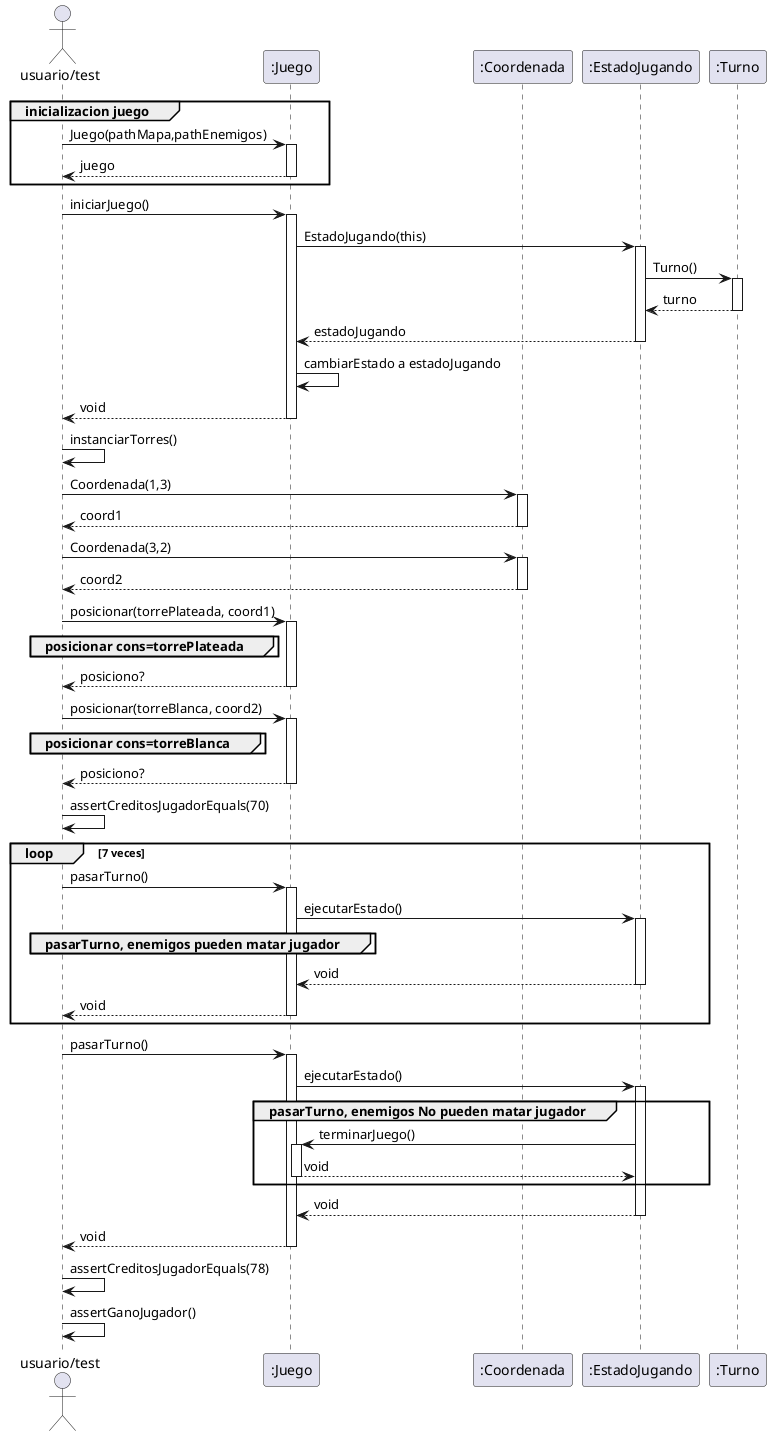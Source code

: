 @startuml
Actor "usuario/test" as sis
participant ":Juego" as juego
participant ":Coordenada" as coord
participant ":EstadoJugando" as stateJ
participant ":Turno" as turno

group inicializacion juego 
sis -> juego: Juego(pathMapa,pathEnemigos)
activate juego


juego --> sis: juego
deactivate juego
end

sis -> juego : iniciarJuego()
activate juego

juego->stateJ: EstadoJugando(this)
activate stateJ

stateJ-> turno: Turno()
activate turno
turno-->stateJ: turno
deactivate turno

stateJ--> juego: estadoJugando
deactivate stateJ
juego->juego: cambiarEstado a estadoJugando

juego --> sis : void
deactivate juego

sis->sis: instanciarTorres()

sis -> coord : Coordenada(1,3)
activate coord
coord --> sis : coord1
deactivate coord


sis -> coord : Coordenada(3,2)
activate coord
coord --> sis : coord2
deactivate coord

sis -> juego : posicionar(torrePlateada, coord1)
activate juego
group posicionar cons=torrePlateada

end
juego-->sis:posiciono?
deactivate juego

sis -> juego : posicionar(torreBlanca, coord2)
activate juego
group posicionar cons=torreBlanca

end
juego-->sis:posiciono?
deactivate juego

sis->sis:assertCreditosJugadorEquals(70)

loop 7 veces
    sis->juego:pasarTurno()
    activate juego

    juego->stateJ: ejecutarEstado()
activate stateJ
    group pasarTurno, enemigos pueden matar jugador
    end
    stateJ-->juego:void
deactivate stateJ

    juego-->sis:void
    deactivate juego
end

sis->juego:pasarTurno()
activate juego

juego->stateJ: ejecutarEstado()
activate stateJ
group pasarTurno, enemigos No pueden matar jugador

stateJ->juego:terminarJuego()
activate juego
juego--> stateJ: void
deactivate juego
end

stateJ-->juego:void
deactivate stateJ
juego-->sis:void
deactivate juego


sis->sis:assertCreditosJugadorEquals(78)
sis->sis:assertGanoJugador()




@enduml